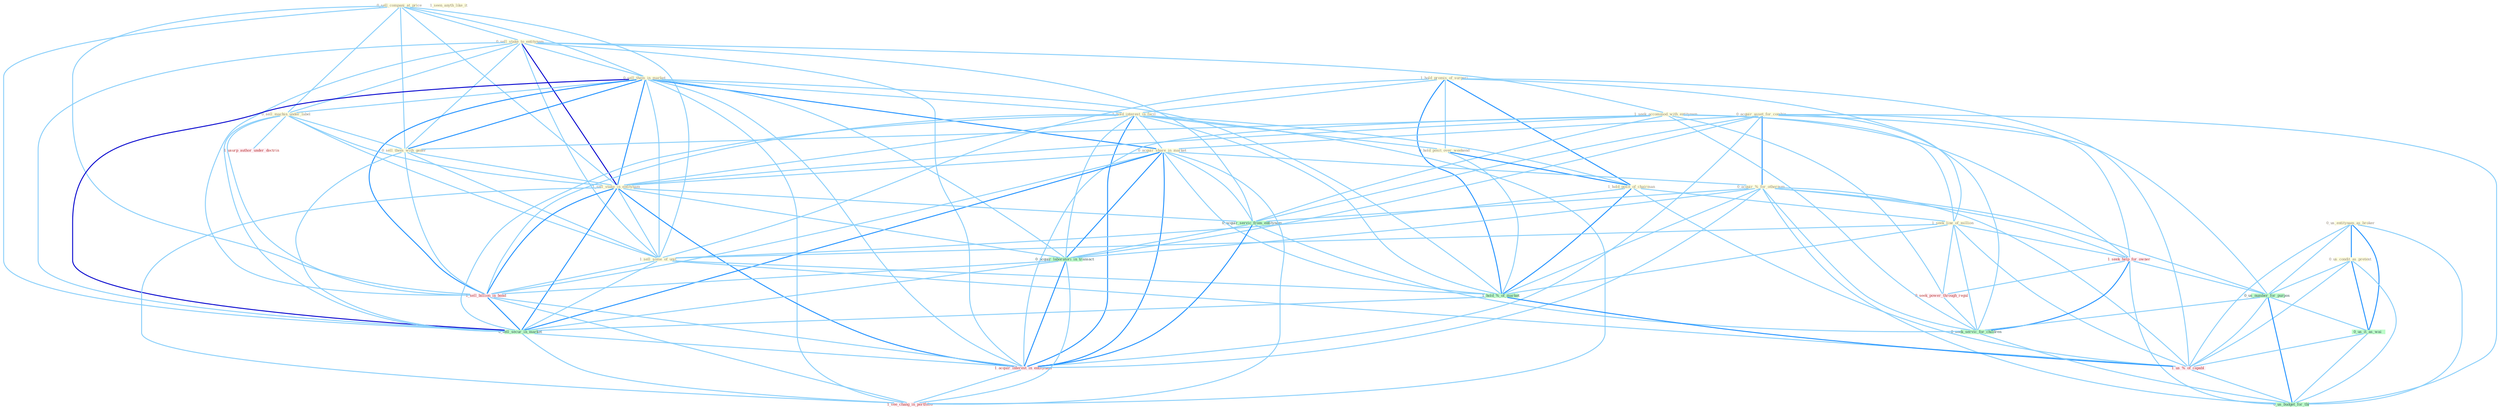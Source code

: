 Graph G{ 
    node
    [shape=polygon,style=filled,width=.5,height=.06,color="#BDFCC9",fixedsize=true,fontsize=4,
    fontcolor="#2f4f4f"];
    {node
    [color="#ffffe0", fontcolor="#8b7d6b"] "0_sell_compani_at_price " "0_sell_stake_to_entitynam " "1_hold_promis_of_surgeri " "0_sell_them_in_market " "0_acquir_asset_for_combin " "1_hold_interest_in_facil " "0_sell_machin_under_label " "0_us_entitynam_as_broker " "1_seek_accommod_with_entitynam " "0_hold_posit_over_weekend " "0_sell_them_with_gener " "1_hold_posit_of_chairman " "0_acquir_share_in_market " "0_acquir_%_for_othernum " "0_us_condit_as_pretext " "1_sell_stake_in_entitynam " "1_seek_line_of_million " "1_sell_some_of_unit " "1_seen_anyth_like_it "}
{node [color="#fff0f5", fontcolor="#b22222"] "1_seek_help_for_owner " "0_seek_power_through_regul " "1_sell_billion_in_bond " "1_usurp_author_under_doctrin " "1_us_%_of_capabl " "1_acquir_interest_in_entitynam " "1_see_chang_in_portfolio "}
edge [color="#B0E2FF"];

	"0_sell_compani_at_price " -- "0_sell_stake_to_entitynam " [w="1", color="#87cefa" ];
	"0_sell_compani_at_price " -- "0_sell_them_in_market " [w="1", color="#87cefa" ];
	"0_sell_compani_at_price " -- "0_sell_machin_under_label " [w="1", color="#87cefa" ];
	"0_sell_compani_at_price " -- "0_sell_them_with_gener " [w="1", color="#87cefa" ];
	"0_sell_compani_at_price " -- "1_sell_stake_in_entitynam " [w="1", color="#87cefa" ];
	"0_sell_compani_at_price " -- "1_sell_some_of_unit " [w="1", color="#87cefa" ];
	"0_sell_compani_at_price " -- "1_sell_billion_in_bond " [w="1", color="#87cefa" ];
	"0_sell_compani_at_price " -- "0_sell_secur_in_market " [w="1", color="#87cefa" ];
	"0_sell_stake_to_entitynam " -- "0_sell_them_in_market " [w="1", color="#87cefa" ];
	"0_sell_stake_to_entitynam " -- "0_sell_machin_under_label " [w="1", color="#87cefa" ];
	"0_sell_stake_to_entitynam " -- "1_seek_accommod_with_entitynam " [w="1", color="#87cefa" ];
	"0_sell_stake_to_entitynam " -- "0_sell_them_with_gener " [w="1", color="#87cefa" ];
	"0_sell_stake_to_entitynam " -- "1_sell_stake_in_entitynam " [w="3", color="#0000cd" , len=0.6];
	"0_sell_stake_to_entitynam " -- "1_sell_some_of_unit " [w="1", color="#87cefa" ];
	"0_sell_stake_to_entitynam " -- "0_acquir_servic_from_entitynam " [w="1", color="#87cefa" ];
	"0_sell_stake_to_entitynam " -- "1_sell_billion_in_bond " [w="1", color="#87cefa" ];
	"0_sell_stake_to_entitynam " -- "0_sell_secur_in_market " [w="1", color="#87cefa" ];
	"0_sell_stake_to_entitynam " -- "1_acquir_interest_in_entitynam " [w="1", color="#87cefa" ];
	"1_hold_promis_of_surgeri " -- "1_hold_interest_in_facil " [w="1", color="#87cefa" ];
	"1_hold_promis_of_surgeri " -- "0_hold_posit_over_weekend " [w="1", color="#87cefa" ];
	"1_hold_promis_of_surgeri " -- "1_hold_posit_of_chairman " [w="2", color="#1e90ff" , len=0.8];
	"1_hold_promis_of_surgeri " -- "1_seek_line_of_million " [w="1", color="#87cefa" ];
	"1_hold_promis_of_surgeri " -- "1_sell_some_of_unit " [w="1", color="#87cefa" ];
	"1_hold_promis_of_surgeri " -- "1_hold_%_of_market " [w="2", color="#1e90ff" , len=0.8];
	"1_hold_promis_of_surgeri " -- "1_us_%_of_capabl " [w="1", color="#87cefa" ];
	"0_sell_them_in_market " -- "1_hold_interest_in_facil " [w="1", color="#87cefa" ];
	"0_sell_them_in_market " -- "0_sell_machin_under_label " [w="1", color="#87cefa" ];
	"0_sell_them_in_market " -- "0_sell_them_with_gener " [w="2", color="#1e90ff" , len=0.8];
	"0_sell_them_in_market " -- "0_acquir_share_in_market " [w="2", color="#1e90ff" , len=0.8];
	"0_sell_them_in_market " -- "1_sell_stake_in_entitynam " [w="2", color="#1e90ff" , len=0.8];
	"0_sell_them_in_market " -- "1_sell_some_of_unit " [w="1", color="#87cefa" ];
	"0_sell_them_in_market " -- "1_hold_%_of_market " [w="1", color="#87cefa" ];
	"0_sell_them_in_market " -- "0_acquir_laboratori_in_transact " [w="1", color="#87cefa" ];
	"0_sell_them_in_market " -- "1_sell_billion_in_bond " [w="2", color="#1e90ff" , len=0.8];
	"0_sell_them_in_market " -- "0_sell_secur_in_market " [w="3", color="#0000cd" , len=0.6];
	"0_sell_them_in_market " -- "1_acquir_interest_in_entitynam " [w="1", color="#87cefa" ];
	"0_sell_them_in_market " -- "1_see_chang_in_portfolio " [w="1", color="#87cefa" ];
	"0_acquir_asset_for_combin " -- "0_acquir_share_in_market " [w="1", color="#87cefa" ];
	"0_acquir_asset_for_combin " -- "0_acquir_%_for_othernum " [w="2", color="#1e90ff" , len=0.8];
	"0_acquir_asset_for_combin " -- "1_seek_help_for_owner " [w="1", color="#87cefa" ];
	"0_acquir_asset_for_combin " -- "0_acquir_servic_from_entitynam " [w="1", color="#87cefa" ];
	"0_acquir_asset_for_combin " -- "0_us_number_for_purpos " [w="1", color="#87cefa" ];
	"0_acquir_asset_for_combin " -- "0_acquir_laboratori_in_transact " [w="1", color="#87cefa" ];
	"0_acquir_asset_for_combin " -- "1_acquir_interest_in_entitynam " [w="1", color="#87cefa" ];
	"0_acquir_asset_for_combin " -- "0_seek_servic_for_children " [w="1", color="#87cefa" ];
	"0_acquir_asset_for_combin " -- "0_us_budget_for_thi " [w="1", color="#87cefa" ];
	"1_hold_interest_in_facil " -- "0_hold_posit_over_weekend " [w="1", color="#87cefa" ];
	"1_hold_interest_in_facil " -- "1_hold_posit_of_chairman " [w="1", color="#87cefa" ];
	"1_hold_interest_in_facil " -- "0_acquir_share_in_market " [w="1", color="#87cefa" ];
	"1_hold_interest_in_facil " -- "1_sell_stake_in_entitynam " [w="1", color="#87cefa" ];
	"1_hold_interest_in_facil " -- "1_hold_%_of_market " [w="1", color="#87cefa" ];
	"1_hold_interest_in_facil " -- "0_acquir_laboratori_in_transact " [w="1", color="#87cefa" ];
	"1_hold_interest_in_facil " -- "1_sell_billion_in_bond " [w="1", color="#87cefa" ];
	"1_hold_interest_in_facil " -- "0_sell_secur_in_market " [w="1", color="#87cefa" ];
	"1_hold_interest_in_facil " -- "1_acquir_interest_in_entitynam " [w="2", color="#1e90ff" , len=0.8];
	"1_hold_interest_in_facil " -- "1_see_chang_in_portfolio " [w="1", color="#87cefa" ];
	"0_sell_machin_under_label " -- "0_sell_them_with_gener " [w="1", color="#87cefa" ];
	"0_sell_machin_under_label " -- "1_sell_stake_in_entitynam " [w="1", color="#87cefa" ];
	"0_sell_machin_under_label " -- "1_sell_some_of_unit " [w="1", color="#87cefa" ];
	"0_sell_machin_under_label " -- "1_sell_billion_in_bond " [w="1", color="#87cefa" ];
	"0_sell_machin_under_label " -- "1_usurp_author_under_doctrin " [w="1", color="#87cefa" ];
	"0_sell_machin_under_label " -- "0_sell_secur_in_market " [w="1", color="#87cefa" ];
	"0_us_entitynam_as_broker " -- "0_us_condit_as_pretext " [w="2", color="#1e90ff" , len=0.8];
	"0_us_entitynam_as_broker " -- "0_us_number_for_purpos " [w="1", color="#87cefa" ];
	"0_us_entitynam_as_broker " -- "0_us_it_as_wai " [w="2", color="#1e90ff" , len=0.8];
	"0_us_entitynam_as_broker " -- "1_us_%_of_capabl " [w="1", color="#87cefa" ];
	"0_us_entitynam_as_broker " -- "0_us_budget_for_thi " [w="1", color="#87cefa" ];
	"1_seek_accommod_with_entitynam " -- "0_sell_them_with_gener " [w="1", color="#87cefa" ];
	"1_seek_accommod_with_entitynam " -- "1_sell_stake_in_entitynam " [w="1", color="#87cefa" ];
	"1_seek_accommod_with_entitynam " -- "1_seek_line_of_million " [w="1", color="#87cefa" ];
	"1_seek_accommod_with_entitynam " -- "1_seek_help_for_owner " [w="1", color="#87cefa" ];
	"1_seek_accommod_with_entitynam " -- "0_acquir_servic_from_entitynam " [w="1", color="#87cefa" ];
	"1_seek_accommod_with_entitynam " -- "0_seek_power_through_regul " [w="1", color="#87cefa" ];
	"1_seek_accommod_with_entitynam " -- "1_acquir_interest_in_entitynam " [w="1", color="#87cefa" ];
	"1_seek_accommod_with_entitynam " -- "0_seek_servic_for_children " [w="1", color="#87cefa" ];
	"0_hold_posit_over_weekend " -- "1_hold_posit_of_chairman " [w="2", color="#1e90ff" , len=0.8];
	"0_hold_posit_over_weekend " -- "1_hold_%_of_market " [w="1", color="#87cefa" ];
	"0_sell_them_with_gener " -- "1_sell_stake_in_entitynam " [w="1", color="#87cefa" ];
	"0_sell_them_with_gener " -- "1_sell_some_of_unit " [w="1", color="#87cefa" ];
	"0_sell_them_with_gener " -- "1_sell_billion_in_bond " [w="1", color="#87cefa" ];
	"0_sell_them_with_gener " -- "0_sell_secur_in_market " [w="1", color="#87cefa" ];
	"1_hold_posit_of_chairman " -- "1_seek_line_of_million " [w="1", color="#87cefa" ];
	"1_hold_posit_of_chairman " -- "1_sell_some_of_unit " [w="1", color="#87cefa" ];
	"1_hold_posit_of_chairman " -- "1_hold_%_of_market " [w="2", color="#1e90ff" , len=0.8];
	"1_hold_posit_of_chairman " -- "1_us_%_of_capabl " [w="1", color="#87cefa" ];
	"0_acquir_share_in_market " -- "0_acquir_%_for_othernum " [w="1", color="#87cefa" ];
	"0_acquir_share_in_market " -- "1_sell_stake_in_entitynam " [w="1", color="#87cefa" ];
	"0_acquir_share_in_market " -- "0_acquir_servic_from_entitynam " [w="1", color="#87cefa" ];
	"0_acquir_share_in_market " -- "1_hold_%_of_market " [w="1", color="#87cefa" ];
	"0_acquir_share_in_market " -- "0_acquir_laboratori_in_transact " [w="2", color="#1e90ff" , len=0.8];
	"0_acquir_share_in_market " -- "1_sell_billion_in_bond " [w="1", color="#87cefa" ];
	"0_acquir_share_in_market " -- "0_sell_secur_in_market " [w="2", color="#1e90ff" , len=0.8];
	"0_acquir_share_in_market " -- "1_acquir_interest_in_entitynam " [w="2", color="#1e90ff" , len=0.8];
	"0_acquir_share_in_market " -- "1_see_chang_in_portfolio " [w="1", color="#87cefa" ];
	"0_acquir_%_for_othernum " -- "1_seek_help_for_owner " [w="1", color="#87cefa" ];
	"0_acquir_%_for_othernum " -- "0_acquir_servic_from_entitynam " [w="1", color="#87cefa" ];
	"0_acquir_%_for_othernum " -- "1_hold_%_of_market " [w="1", color="#87cefa" ];
	"0_acquir_%_for_othernum " -- "0_us_number_for_purpos " [w="1", color="#87cefa" ];
	"0_acquir_%_for_othernum " -- "0_acquir_laboratori_in_transact " [w="1", color="#87cefa" ];
	"0_acquir_%_for_othernum " -- "1_us_%_of_capabl " [w="1", color="#87cefa" ];
	"0_acquir_%_for_othernum " -- "1_acquir_interest_in_entitynam " [w="1", color="#87cefa" ];
	"0_acquir_%_for_othernum " -- "0_seek_servic_for_children " [w="1", color="#87cefa" ];
	"0_acquir_%_for_othernum " -- "0_us_budget_for_thi " [w="1", color="#87cefa" ];
	"0_us_condit_as_pretext " -- "0_us_number_for_purpos " [w="1", color="#87cefa" ];
	"0_us_condit_as_pretext " -- "0_us_it_as_wai " [w="2", color="#1e90ff" , len=0.8];
	"0_us_condit_as_pretext " -- "1_us_%_of_capabl " [w="1", color="#87cefa" ];
	"0_us_condit_as_pretext " -- "0_us_budget_for_thi " [w="1", color="#87cefa" ];
	"1_sell_stake_in_entitynam " -- "1_sell_some_of_unit " [w="1", color="#87cefa" ];
	"1_sell_stake_in_entitynam " -- "0_acquir_servic_from_entitynam " [w="1", color="#87cefa" ];
	"1_sell_stake_in_entitynam " -- "0_acquir_laboratori_in_transact " [w="1", color="#87cefa" ];
	"1_sell_stake_in_entitynam " -- "1_sell_billion_in_bond " [w="2", color="#1e90ff" , len=0.8];
	"1_sell_stake_in_entitynam " -- "0_sell_secur_in_market " [w="2", color="#1e90ff" , len=0.8];
	"1_sell_stake_in_entitynam " -- "1_acquir_interest_in_entitynam " [w="2", color="#1e90ff" , len=0.8];
	"1_sell_stake_in_entitynam " -- "1_see_chang_in_portfolio " [w="1", color="#87cefa" ];
	"1_seek_line_of_million " -- "1_sell_some_of_unit " [w="1", color="#87cefa" ];
	"1_seek_line_of_million " -- "1_seek_help_for_owner " [w="1", color="#87cefa" ];
	"1_seek_line_of_million " -- "1_hold_%_of_market " [w="1", color="#87cefa" ];
	"1_seek_line_of_million " -- "0_seek_power_through_regul " [w="1", color="#87cefa" ];
	"1_seek_line_of_million " -- "1_us_%_of_capabl " [w="1", color="#87cefa" ];
	"1_seek_line_of_million " -- "0_seek_servic_for_children " [w="1", color="#87cefa" ];
	"1_sell_some_of_unit " -- "1_hold_%_of_market " [w="1", color="#87cefa" ];
	"1_sell_some_of_unit " -- "1_sell_billion_in_bond " [w="1", color="#87cefa" ];
	"1_sell_some_of_unit " -- "1_us_%_of_capabl " [w="1", color="#87cefa" ];
	"1_sell_some_of_unit " -- "0_sell_secur_in_market " [w="1", color="#87cefa" ];
	"1_seek_help_for_owner " -- "0_seek_power_through_regul " [w="1", color="#87cefa" ];
	"1_seek_help_for_owner " -- "0_us_number_for_purpos " [w="1", color="#87cefa" ];
	"1_seek_help_for_owner " -- "0_seek_servic_for_children " [w="2", color="#1e90ff" , len=0.8];
	"1_seek_help_for_owner " -- "0_us_budget_for_thi " [w="1", color="#87cefa" ];
	"0_acquir_servic_from_entitynam " -- "0_acquir_laboratori_in_transact " [w="1", color="#87cefa" ];
	"0_acquir_servic_from_entitynam " -- "1_acquir_interest_in_entitynam " [w="2", color="#1e90ff" , len=0.8];
	"0_acquir_servic_from_entitynam " -- "0_seek_servic_for_children " [w="1", color="#87cefa" ];
	"1_hold_%_of_market " -- "1_us_%_of_capabl " [w="2", color="#1e90ff" , len=0.8];
	"1_hold_%_of_market " -- "0_sell_secur_in_market " [w="1", color="#87cefa" ];
	"0_seek_power_through_regul " -- "0_seek_servic_for_children " [w="1", color="#87cefa" ];
	"0_us_number_for_purpos " -- "0_us_it_as_wai " [w="1", color="#87cefa" ];
	"0_us_number_for_purpos " -- "1_us_%_of_capabl " [w="1", color="#87cefa" ];
	"0_us_number_for_purpos " -- "0_seek_servic_for_children " [w="1", color="#87cefa" ];
	"0_us_number_for_purpos " -- "0_us_budget_for_thi " [w="2", color="#1e90ff" , len=0.8];
	"0_acquir_laboratori_in_transact " -- "1_sell_billion_in_bond " [w="1", color="#87cefa" ];
	"0_acquir_laboratori_in_transact " -- "0_sell_secur_in_market " [w="1", color="#87cefa" ];
	"0_acquir_laboratori_in_transact " -- "1_acquir_interest_in_entitynam " [w="2", color="#1e90ff" , len=0.8];
	"0_acquir_laboratori_in_transact " -- "1_see_chang_in_portfolio " [w="1", color="#87cefa" ];
	"1_sell_billion_in_bond " -- "0_sell_secur_in_market " [w="2", color="#1e90ff" , len=0.8];
	"1_sell_billion_in_bond " -- "1_acquir_interest_in_entitynam " [w="1", color="#87cefa" ];
	"1_sell_billion_in_bond " -- "1_see_chang_in_portfolio " [w="1", color="#87cefa" ];
	"0_us_it_as_wai " -- "1_us_%_of_capabl " [w="1", color="#87cefa" ];
	"0_us_it_as_wai " -- "0_us_budget_for_thi " [w="1", color="#87cefa" ];
	"1_us_%_of_capabl " -- "0_us_budget_for_thi " [w="1", color="#87cefa" ];
	"0_sell_secur_in_market " -- "1_acquir_interest_in_entitynam " [w="1", color="#87cefa" ];
	"0_sell_secur_in_market " -- "1_see_chang_in_portfolio " [w="1", color="#87cefa" ];
	"1_acquir_interest_in_entitynam " -- "1_see_chang_in_portfolio " [w="1", color="#87cefa" ];
	"0_seek_servic_for_children " -- "0_us_budget_for_thi " [w="1", color="#87cefa" ];
}